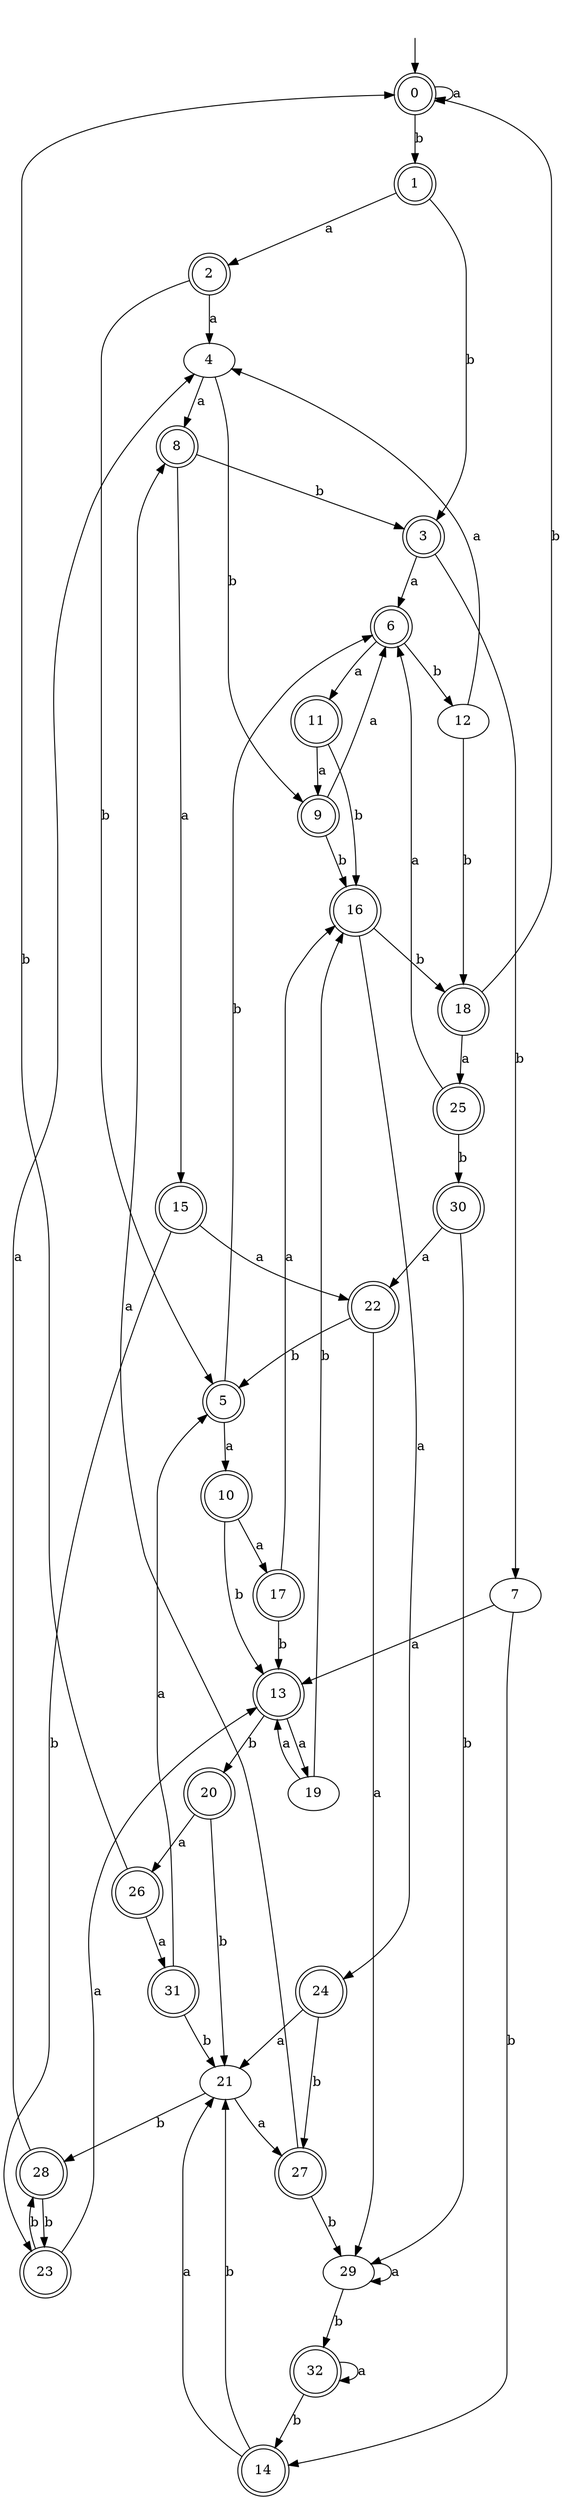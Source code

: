digraph RandomDFA {
  __start0 [label="", shape=none];
  __start0 -> 0 [label=""];
  0 [shape=circle] [shape=doublecircle]
  0 -> 0 [label="a"]
  0 -> 1 [label="b"]
  1 [shape=doublecircle]
  1 -> 2 [label="a"]
  1 -> 3 [label="b"]
  2 [shape=doublecircle]
  2 -> 4 [label="a"]
  2 -> 5 [label="b"]
  3 [shape=doublecircle]
  3 -> 6 [label="a"]
  3 -> 7 [label="b"]
  4
  4 -> 8 [label="a"]
  4 -> 9 [label="b"]
  5 [shape=doublecircle]
  5 -> 10 [label="a"]
  5 -> 6 [label="b"]
  6 [shape=doublecircle]
  6 -> 11 [label="a"]
  6 -> 12 [label="b"]
  7
  7 -> 13 [label="a"]
  7 -> 14 [label="b"]
  8 [shape=doublecircle]
  8 -> 15 [label="a"]
  8 -> 3 [label="b"]
  9 [shape=doublecircle]
  9 -> 6 [label="a"]
  9 -> 16 [label="b"]
  10 [shape=doublecircle]
  10 -> 17 [label="a"]
  10 -> 13 [label="b"]
  11 [shape=doublecircle]
  11 -> 9 [label="a"]
  11 -> 16 [label="b"]
  12
  12 -> 4 [label="a"]
  12 -> 18 [label="b"]
  13 [shape=doublecircle]
  13 -> 19 [label="a"]
  13 -> 20 [label="b"]
  14 [shape=doublecircle]
  14 -> 21 [label="a"]
  14 -> 21 [label="b"]
  15 [shape=doublecircle]
  15 -> 22 [label="a"]
  15 -> 23 [label="b"]
  16 [shape=doublecircle]
  16 -> 24 [label="a"]
  16 -> 18 [label="b"]
  17 [shape=doublecircle]
  17 -> 16 [label="a"]
  17 -> 13 [label="b"]
  18 [shape=doublecircle]
  18 -> 25 [label="a"]
  18 -> 0 [label="b"]
  19
  19 -> 13 [label="a"]
  19 -> 16 [label="b"]
  20 [shape=doublecircle]
  20 -> 26 [label="a"]
  20 -> 21 [label="b"]
  21
  21 -> 27 [label="a"]
  21 -> 28 [label="b"]
  22 [shape=doublecircle]
  22 -> 29 [label="a"]
  22 -> 5 [label="b"]
  23 [shape=doublecircle]
  23 -> 13 [label="a"]
  23 -> 28 [label="b"]
  24 [shape=doublecircle]
  24 -> 21 [label="a"]
  24 -> 27 [label="b"]
  25 [shape=doublecircle]
  25 -> 6 [label="a"]
  25 -> 30 [label="b"]
  26 [shape=doublecircle]
  26 -> 31 [label="a"]
  26 -> 0 [label="b"]
  27 [shape=doublecircle]
  27 -> 8 [label="a"]
  27 -> 29 [label="b"]
  28 [shape=doublecircle]
  28 -> 4 [label="a"]
  28 -> 23 [label="b"]
  29
  29 -> 29 [label="a"]
  29 -> 32 [label="b"]
  30 [shape=doublecircle]
  30 -> 22 [label="a"]
  30 -> 29 [label="b"]
  31 [shape=doublecircle]
  31 -> 5 [label="a"]
  31 -> 21 [label="b"]
  32 [shape=doublecircle]
  32 -> 32 [label="a"]
  32 -> 14 [label="b"]
}

